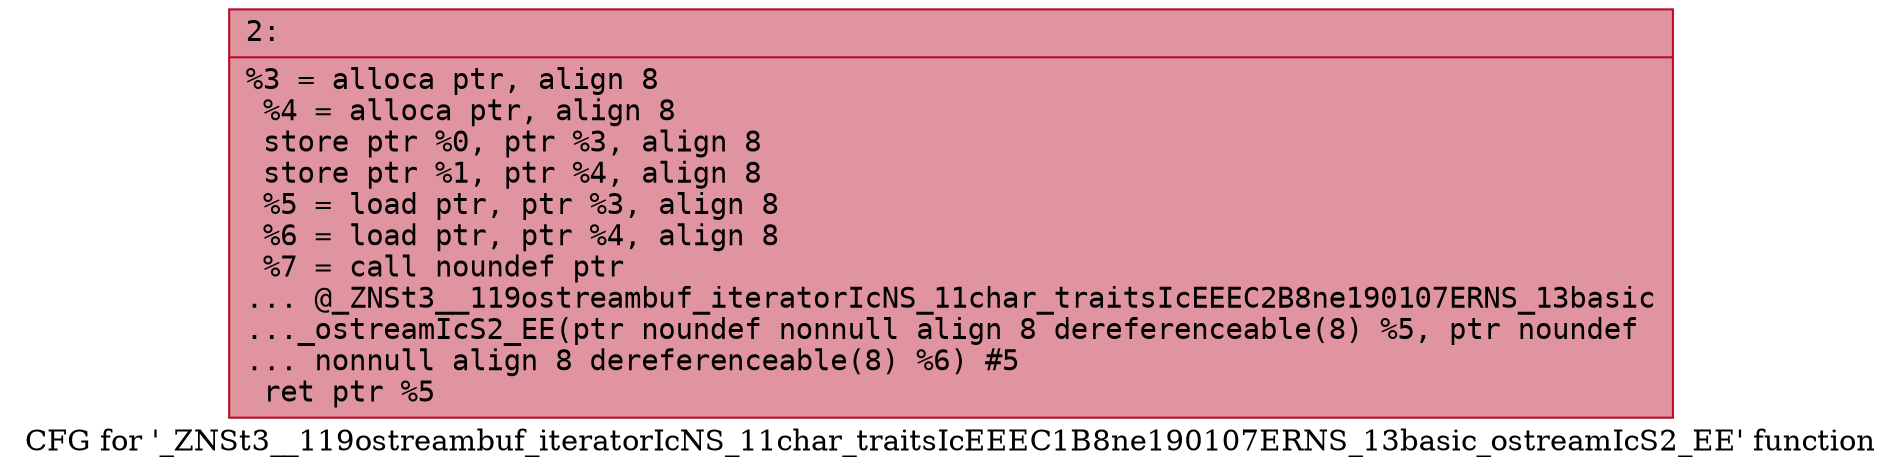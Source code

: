 digraph "CFG for '_ZNSt3__119ostreambuf_iteratorIcNS_11char_traitsIcEEEC1B8ne190107ERNS_13basic_ostreamIcS2_EE' function" {
	label="CFG for '_ZNSt3__119ostreambuf_iteratorIcNS_11char_traitsIcEEEC1B8ne190107ERNS_13basic_ostreamIcS2_EE' function";

	Node0x600000d3c7d0 [shape=record,color="#b70d28ff", style=filled, fillcolor="#b70d2870" fontname="Courier",label="{2:\l|  %3 = alloca ptr, align 8\l  %4 = alloca ptr, align 8\l  store ptr %0, ptr %3, align 8\l  store ptr %1, ptr %4, align 8\l  %5 = load ptr, ptr %3, align 8\l  %6 = load ptr, ptr %4, align 8\l  %7 = call noundef ptr\l... @_ZNSt3__119ostreambuf_iteratorIcNS_11char_traitsIcEEEC2B8ne190107ERNS_13basic\l..._ostreamIcS2_EE(ptr noundef nonnull align 8 dereferenceable(8) %5, ptr noundef\l... nonnull align 8 dereferenceable(8) %6) #5\l  ret ptr %5\l}"];
}
